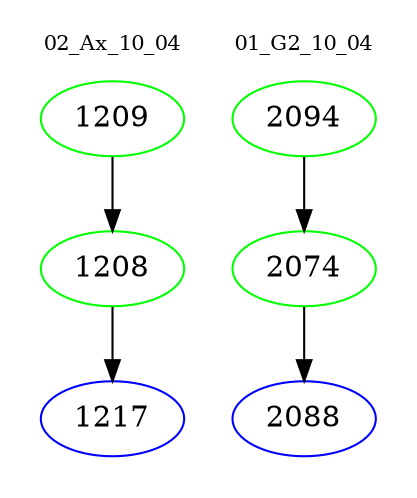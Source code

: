 digraph{
subgraph cluster_0 {
color = white
label = "02_Ax_10_04";
fontsize=10;
T0_1209 [label="1209", color="green"]
T0_1209 -> T0_1208 [color="black"]
T0_1208 [label="1208", color="green"]
T0_1208 -> T0_1217 [color="black"]
T0_1217 [label="1217", color="blue"]
}
subgraph cluster_1 {
color = white
label = "01_G2_10_04";
fontsize=10;
T1_2094 [label="2094", color="green"]
T1_2094 -> T1_2074 [color="black"]
T1_2074 [label="2074", color="green"]
T1_2074 -> T1_2088 [color="black"]
T1_2088 [label="2088", color="blue"]
}
}
